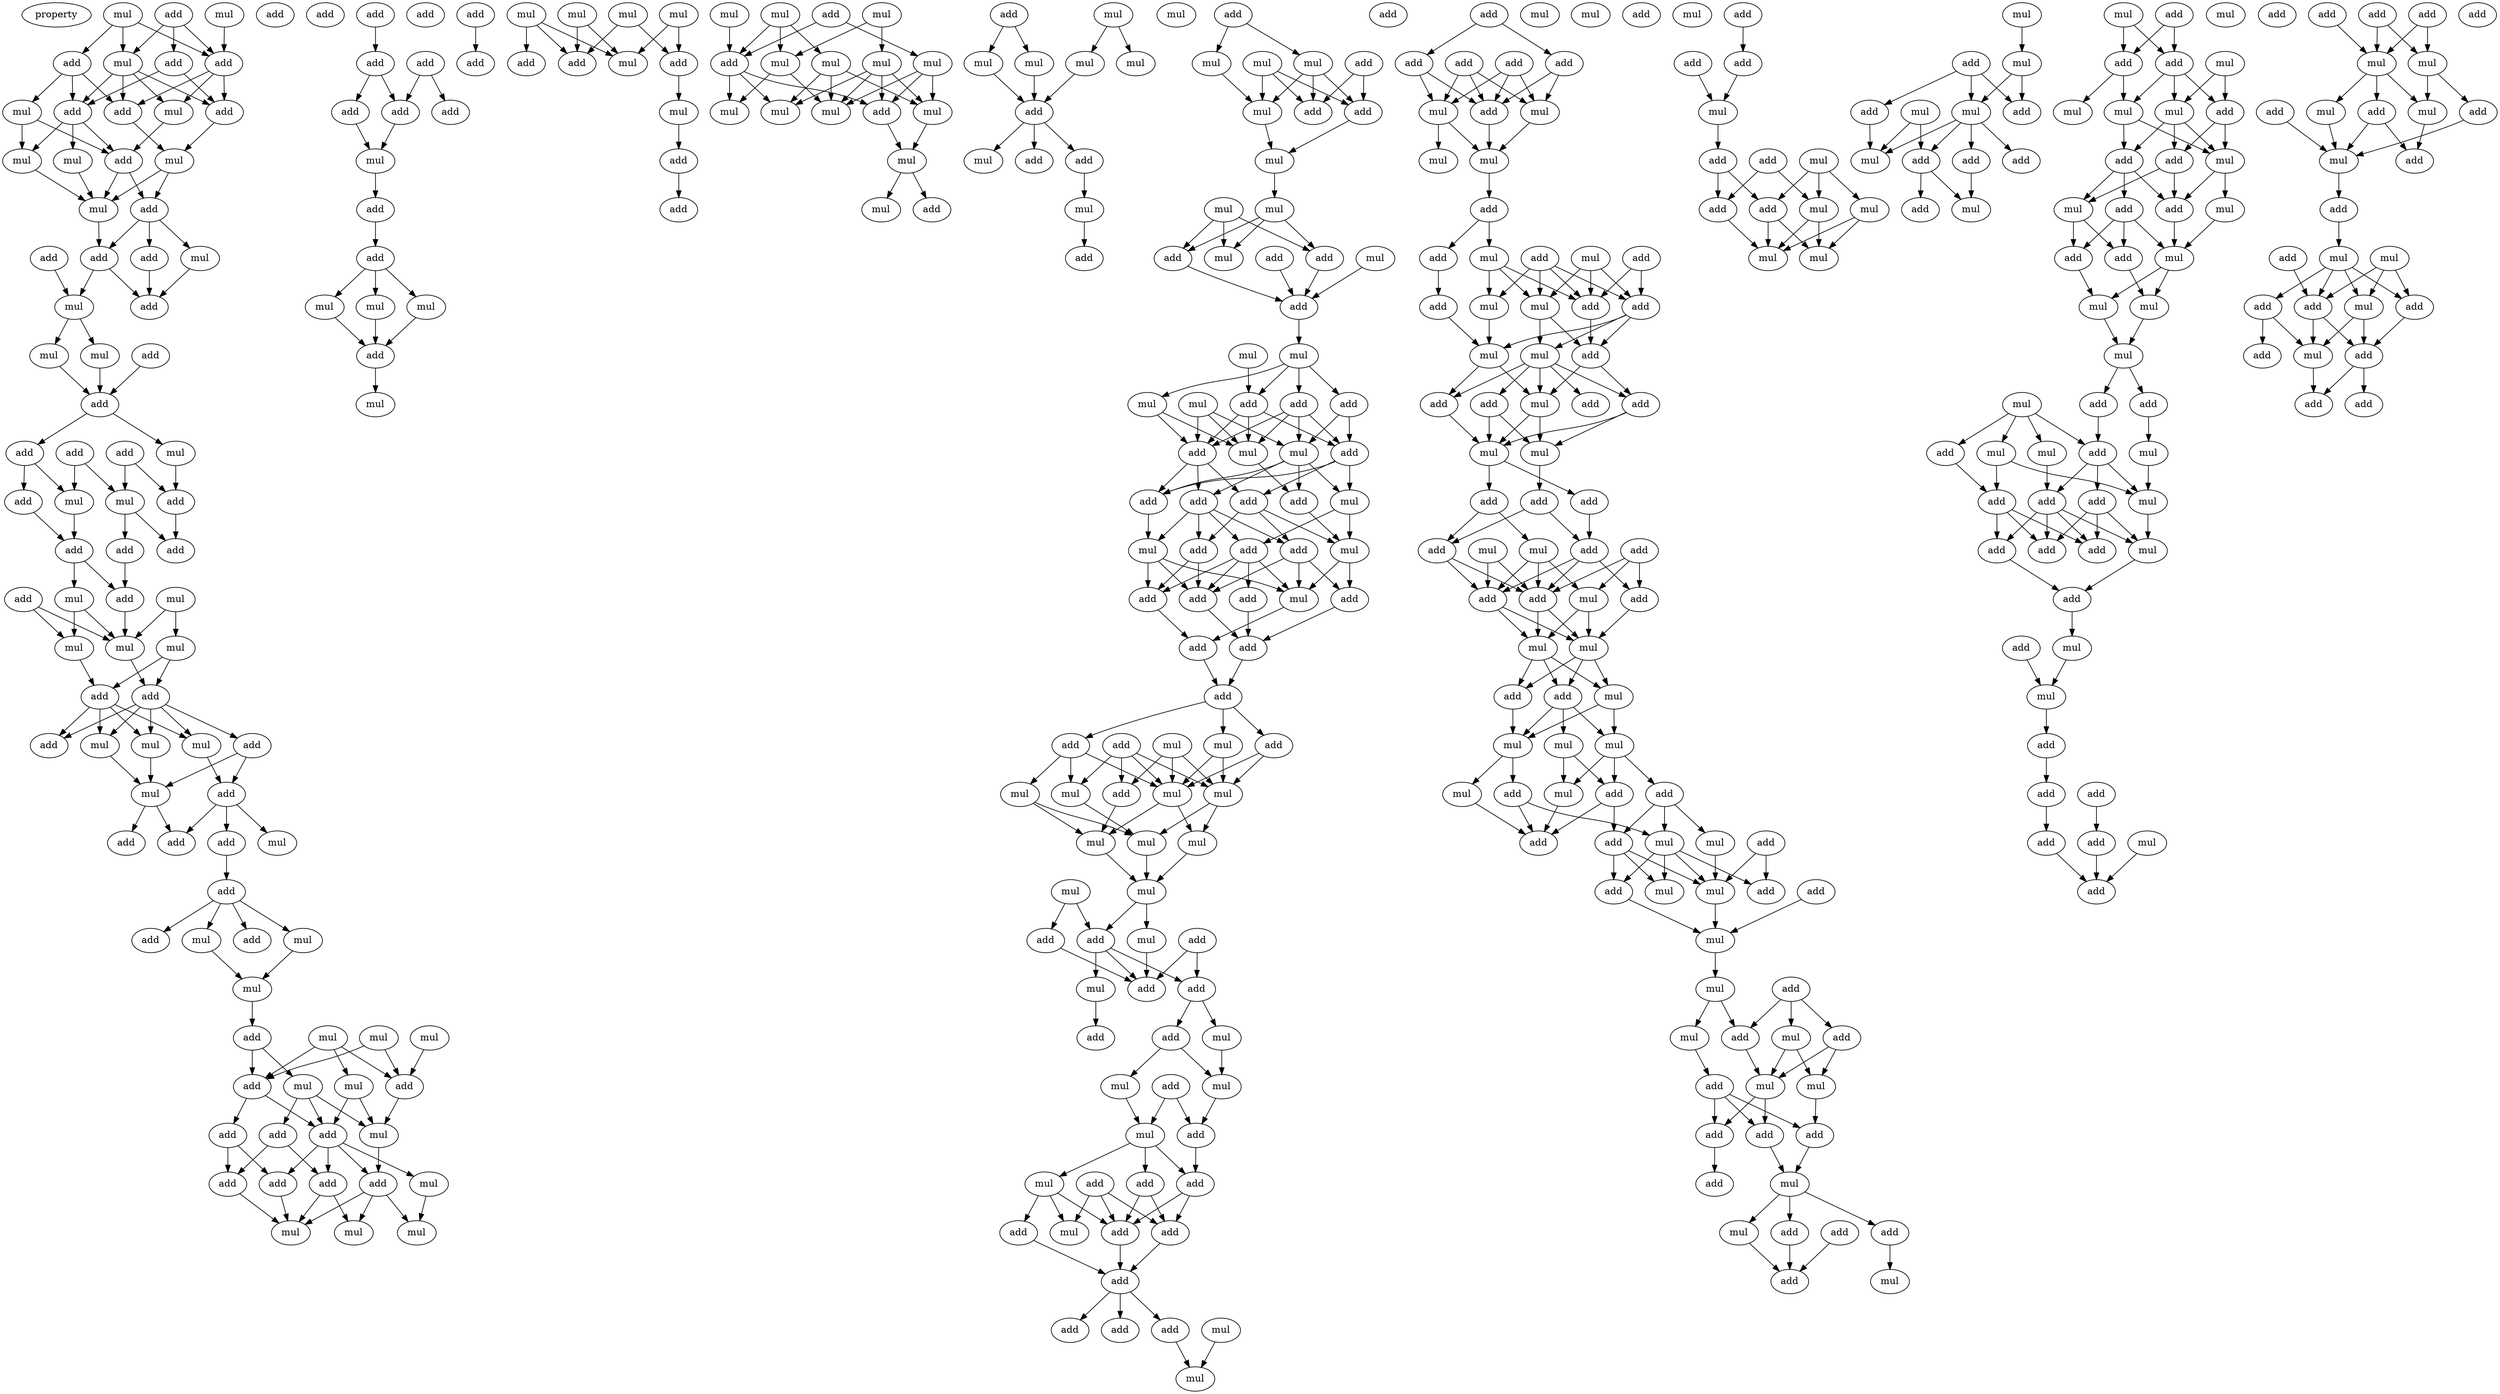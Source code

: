 digraph {
    node [fontcolor=black]
    property [mul=2,lf=1.8]
    0 [ label = add ];
    1 [ label = mul ];
    2 [ label = mul ];
    3 [ label = add ];
    4 [ label = add ];
    5 [ label = add ];
    6 [ label = mul ];
    7 [ label = mul ];
    8 [ label = add ];
    9 [ label = add ];
    10 [ label = add ];
    11 [ label = mul ];
    12 [ label = add ];
    13 [ label = mul ];
    14 [ label = mul ];
    15 [ label = mul ];
    16 [ label = mul ];
    17 [ label = add ];
    18 [ label = add ];
    19 [ label = mul ];
    20 [ label = add ];
    21 [ label = add ];
    22 [ label = mul ];
    23 [ label = add ];
    24 [ label = add ];
    25 [ label = mul ];
    26 [ label = mul ];
    27 [ label = add ];
    28 [ label = add ];
    29 [ label = mul ];
    30 [ label = add ];
    31 [ label = add ];
    32 [ label = mul ];
    33 [ label = add ];
    34 [ label = mul ];
    35 [ label = add ];
    36 [ label = add ];
    37 [ label = add ];
    38 [ label = add ];
    39 [ label = mul ];
    40 [ label = mul ];
    41 [ label = add ];
    42 [ label = add ];
    43 [ label = mul ];
    44 [ label = mul ];
    45 [ label = mul ];
    46 [ label = add ];
    47 [ label = add ];
    48 [ label = add ];
    49 [ label = mul ];
    50 [ label = mul ];
    51 [ label = add ];
    52 [ label = mul ];
    53 [ label = mul ];
    54 [ label = add ];
    55 [ label = add ];
    56 [ label = add ];
    57 [ label = mul ];
    58 [ label = add ];
    59 [ label = add ];
    60 [ label = add ];
    61 [ label = add ];
    62 [ label = mul ];
    63 [ label = add ];
    64 [ label = mul ];
    65 [ label = add ];
    66 [ label = mul ];
    67 [ label = mul ];
    68 [ label = mul ];
    69 [ label = add ];
    70 [ label = mul ];
    71 [ label = mul ];
    72 [ label = add ];
    73 [ label = add ];
    74 [ label = mul ];
    75 [ label = add ];
    76 [ label = mul ];
    77 [ label = add ];
    78 [ label = add ];
    79 [ label = add ];
    80 [ label = mul ];
    81 [ label = add ];
    82 [ label = add ];
    83 [ label = add ];
    84 [ label = mul ];
    85 [ label = mul ];
    86 [ label = mul ];
    87 [ label = add ];
    88 [ label = add ];
    89 [ label = add ];
    90 [ label = add ];
    91 [ label = add ];
    92 [ label = add ];
    93 [ label = add ];
    94 [ label = mul ];
    95 [ label = add ];
    96 [ label = add ];
    97 [ label = add ];
    98 [ label = add ];
    99 [ label = mul ];
    100 [ label = mul ];
    101 [ label = mul ];
    102 [ label = add ];
    103 [ label = mul ];
    104 [ label = mul ];
    105 [ label = mul ];
    106 [ label = mul ];
    107 [ label = mul ];
    108 [ label = add ];
    109 [ label = add ];
    110 [ label = add ];
    111 [ label = mul ];
    112 [ label = mul ];
    113 [ label = add ];
    114 [ label = add ];
    115 [ label = mul ];
    116 [ label = mul ];
    117 [ label = mul ];
    118 [ label = add ];
    119 [ label = mul ];
    120 [ label = add ];
    121 [ label = mul ];
    122 [ label = mul ];
    123 [ label = mul ];
    124 [ label = mul ];
    125 [ label = mul ];
    126 [ label = add ];
    127 [ label = mul ];
    128 [ label = mul ];
    129 [ label = mul ];
    130 [ label = mul ];
    131 [ label = add ];
    132 [ label = add ];
    133 [ label = mul ];
    134 [ label = mul ];
    135 [ label = mul ];
    136 [ label = mul ];
    137 [ label = mul ];
    138 [ label = mul ];
    139 [ label = add ];
    140 [ label = mul ];
    141 [ label = add ];
    142 [ label = add ];
    143 [ label = mul ];
    144 [ label = add ];
    145 [ label = add ];
    146 [ label = mul ];
    147 [ label = mul ];
    148 [ label = mul ];
    149 [ label = add ];
    150 [ label = mul ];
    151 [ label = add ];
    152 [ label = add ];
    153 [ label = add ];
    154 [ label = mul ];
    155 [ label = mul ];
    156 [ label = mul ];
    157 [ label = add ];
    158 [ label = add ];
    159 [ label = add ];
    160 [ label = mul ];
    161 [ label = mul ];
    162 [ label = add ];
    163 [ label = mul ];
    164 [ label = mul ];
    165 [ label = add ];
    166 [ label = add ];
    167 [ label = add ];
    168 [ label = mul ];
    169 [ label = mul ];
    170 [ label = add ];
    171 [ label = mul ];
    172 [ label = add ];
    173 [ label = mul ];
    174 [ label = add ];
    175 [ label = add ];
    176 [ label = add ];
    177 [ label = mul ];
    178 [ label = add ];
    179 [ label = mul ];
    180 [ label = add ];
    181 [ label = add ];
    182 [ label = add ];
    183 [ label = mul ];
    184 [ label = add ];
    185 [ label = add ];
    186 [ label = add ];
    187 [ label = add ];
    188 [ label = mul ];
    189 [ label = add ];
    190 [ label = add ];
    191 [ label = add ];
    192 [ label = mul ];
    193 [ label = add ];
    194 [ label = add ];
    195 [ label = mul ];
    196 [ label = add ];
    197 [ label = add ];
    198 [ label = mul ];
    199 [ label = mul ];
    200 [ label = mul ];
    201 [ label = mul ];
    202 [ label = mul ];
    203 [ label = mul ];
    204 [ label = mul ];
    205 [ label = mul ];
    206 [ label = mul ];
    207 [ label = add ];
    208 [ label = mul ];
    209 [ label = add ];
    210 [ label = add ];
    211 [ label = add ];
    212 [ label = mul ];
    213 [ label = add ];
    214 [ label = mul ];
    215 [ label = add ];
    216 [ label = add ];
    217 [ label = mul ];
    218 [ label = add ];
    219 [ label = mul ];
    220 [ label = add ];
    221 [ label = mul ];
    222 [ label = add ];
    223 [ label = add ];
    224 [ label = mul ];
    225 [ label = add ];
    226 [ label = add ];
    227 [ label = mul ];
    228 [ label = add ];
    229 [ label = add ];
    230 [ label = add ];
    231 [ label = add ];
    232 [ label = mul ];
    233 [ label = add ];
    234 [ label = add ];
    235 [ label = mul ];
    236 [ label = add ];
    237 [ label = add ];
    238 [ label = add ];
    239 [ label = add ];
    240 [ label = mul ];
    241 [ label = add ];
    242 [ label = mul ];
    243 [ label = add ];
    244 [ label = mul ];
    245 [ label = mul ];
    246 [ label = mul ];
    247 [ label = mul ];
    248 [ label = add ];
    249 [ label = mul ];
    250 [ label = add ];
    251 [ label = add ];
    252 [ label = mul ];
    253 [ label = add ];
    254 [ label = add ];
    255 [ label = add ];
    256 [ label = add ];
    257 [ label = mul ];
    258 [ label = mul ];
    259 [ label = mul ];
    260 [ label = add ];
    261 [ label = mul ];
    262 [ label = add ];
    263 [ label = mul ];
    264 [ label = add ];
    265 [ label = add ];
    266 [ label = add ];
    267 [ label = mul ];
    268 [ label = mul ];
    269 [ label = add ];
    270 [ label = add ];
    271 [ label = add ];
    272 [ label = add ];
    273 [ label = add ];
    274 [ label = mul ];
    275 [ label = add ];
    276 [ label = mul ];
    277 [ label = add ];
    278 [ label = mul ];
    279 [ label = add ];
    280 [ label = add ];
    281 [ label = mul ];
    282 [ label = mul ];
    283 [ label = add ];
    284 [ label = add ];
    285 [ label = add ];
    286 [ label = mul ];
    287 [ label = mul ];
    288 [ label = mul ];
    289 [ label = mul ];
    290 [ label = mul ];
    291 [ label = add ];
    292 [ label = add ];
    293 [ label = add ];
    294 [ label = mul ];
    295 [ label = mul ];
    296 [ label = mul ];
    297 [ label = add ];
    298 [ label = add ];
    299 [ label = add ];
    300 [ label = add ];
    301 [ label = mul ];
    302 [ label = mul ];
    303 [ label = add ];
    304 [ label = add ];
    305 [ label = mul ];
    306 [ label = mul ];
    307 [ label = add ];
    308 [ label = add ];
    309 [ label = add ];
    310 [ label = mul ];
    311 [ label = mul ];
    312 [ label = mul ];
    313 [ label = add ];
    314 [ label = mul ];
    315 [ label = add ];
    316 [ label = add ];
    317 [ label = add ];
    318 [ label = add ];
    319 [ label = mul ];
    320 [ label = add ];
    321 [ label = mul ];
    322 [ label = add ];
    323 [ label = add ];
    324 [ label = add ];
    325 [ label = mul ];
    326 [ label = mul ];
    327 [ label = add ];
    328 [ label = add ];
    329 [ label = add ];
    330 [ label = mul ];
    331 [ label = add ];
    332 [ label = add ];
    333 [ label = mul ];
    334 [ label = add ];
    335 [ label = mul ];
    336 [ label = mul ];
    337 [ label = add ];
    338 [ label = mul ];
    339 [ label = mul ];
    340 [ label = mul ];
    341 [ label = add ];
    342 [ label = mul ];
    343 [ label = add ];
    344 [ label = mul ];
    345 [ label = mul ];
    346 [ label = add ];
    347 [ label = add ];
    348 [ label = mul ];
    349 [ label = add ];
    350 [ label = add ];
    351 [ label = add ];
    352 [ label = mul ];
    353 [ label = add ];
    354 [ label = mul ];
    355 [ label = mul ];
    356 [ label = add ];
    357 [ label = add ];
    358 [ label = add ];
    359 [ label = mul ];
    360 [ label = mul ];
    361 [ label = mul ];
    362 [ label = add ];
    363 [ label = add ];
    364 [ label = mul ];
    365 [ label = add ];
    366 [ label = mul ];
    367 [ label = add ];
    368 [ label = mul ];
    369 [ label = add ];
    370 [ label = mul ];
    371 [ label = add ];
    372 [ label = mul ];
    373 [ label = mul ];
    374 [ label = mul ];
    375 [ label = mul ];
    376 [ label = add ];
    377 [ label = mul ];
    378 [ label = add ];
    379 [ label = add ];
    380 [ label = add ];
    381 [ label = mul ];
    382 [ label = mul ];
    383 [ label = mul ];
    384 [ label = add ];
    385 [ label = add ];
    386 [ label = add ];
    387 [ label = mul ];
    388 [ label = add ];
    389 [ label = mul ];
    390 [ label = add ];
    391 [ label = add ];
    392 [ label = add ];
    393 [ label = add ];
    394 [ label = mul ];
    395 [ label = mul ];
    396 [ label = add ];
    397 [ label = add ];
    398 [ label = add ];
    399 [ label = add ];
    400 [ label = add ];
    401 [ label = add ];
    402 [ label = mul ];
    403 [ label = add ];
    404 [ label = add ];
    405 [ label = add ];
    406 [ label = add ];
    407 [ label = mul ];
    408 [ label = mul ];
    409 [ label = add ];
    410 [ label = add ];
    411 [ label = mul ];
    412 [ label = mul ];
    413 [ label = add ];
    414 [ label = mul ];
    415 [ label = add ];
    416 [ label = add ];
    417 [ label = mul ];
    418 [ label = add ];
    419 [ label = mul ];
    420 [ label = add ];
    421 [ label = add ];
    422 [ label = add ];
    423 [ label = add ];
    424 [ label = mul ];
    425 [ label = add ];
    426 [ label = add ];
    427 [ label = mul ];
    428 [ label = add ];
    429 [ label = add ];
    0 -> 3 [ name = 0 ];
    0 -> 4 [ name = 1 ];
    0 -> 6 [ name = 2 ];
    1 -> 4 [ name = 3 ];
    2 -> 4 [ name = 4 ];
    2 -> 5 [ name = 5 ];
    2 -> 6 [ name = 6 ];
    3 -> 9 [ name = 7 ];
    3 -> 10 [ name = 8 ];
    4 -> 8 [ name = 9 ];
    4 -> 9 [ name = 10 ];
    4 -> 11 [ name = 11 ];
    5 -> 7 [ name = 12 ];
    5 -> 8 [ name = 13 ];
    5 -> 10 [ name = 14 ];
    6 -> 8 [ name = 15 ];
    6 -> 9 [ name = 16 ];
    6 -> 10 [ name = 17 ];
    6 -> 11 [ name = 18 ];
    7 -> 12 [ name = 19 ];
    7 -> 13 [ name = 20 ];
    8 -> 15 [ name = 21 ];
    9 -> 15 [ name = 22 ];
    10 -> 12 [ name = 23 ];
    10 -> 13 [ name = 24 ];
    10 -> 14 [ name = 25 ];
    11 -> 12 [ name = 26 ];
    12 -> 16 [ name = 27 ];
    12 -> 17 [ name = 28 ];
    13 -> 16 [ name = 29 ];
    14 -> 16 [ name = 30 ];
    15 -> 16 [ name = 31 ];
    15 -> 17 [ name = 32 ];
    16 -> 20 [ name = 33 ];
    17 -> 18 [ name = 34 ];
    17 -> 19 [ name = 35 ];
    17 -> 20 [ name = 36 ];
    18 -> 23 [ name = 37 ];
    19 -> 23 [ name = 38 ];
    20 -> 22 [ name = 39 ];
    20 -> 23 [ name = 40 ];
    21 -> 22 [ name = 41 ];
    22 -> 25 [ name = 42 ];
    22 -> 26 [ name = 43 ];
    24 -> 27 [ name = 44 ];
    25 -> 27 [ name = 45 ];
    26 -> 27 [ name = 46 ];
    27 -> 29 [ name = 47 ];
    27 -> 30 [ name = 48 ];
    28 -> 32 [ name = 49 ];
    28 -> 34 [ name = 50 ];
    29 -> 33 [ name = 51 ];
    30 -> 32 [ name = 52 ];
    30 -> 35 [ name = 53 ];
    31 -> 33 [ name = 54 ];
    31 -> 34 [ name = 55 ];
    32 -> 36 [ name = 56 ];
    33 -> 37 [ name = 57 ];
    34 -> 37 [ name = 58 ];
    34 -> 38 [ name = 59 ];
    35 -> 36 [ name = 60 ];
    36 -> 39 [ name = 61 ];
    36 -> 41 [ name = 62 ];
    38 -> 41 [ name = 63 ];
    39 -> 44 [ name = 64 ];
    39 -> 45 [ name = 65 ];
    40 -> 43 [ name = 66 ];
    40 -> 44 [ name = 67 ];
    41 -> 44 [ name = 68 ];
    42 -> 44 [ name = 69 ];
    42 -> 45 [ name = 70 ];
    43 -> 46 [ name = 71 ];
    43 -> 47 [ name = 72 ];
    44 -> 47 [ name = 73 ];
    45 -> 46 [ name = 74 ];
    46 -> 48 [ name = 75 ];
    46 -> 49 [ name = 76 ];
    46 -> 50 [ name = 77 ];
    46 -> 52 [ name = 78 ];
    47 -> 48 [ name = 79 ];
    47 -> 49 [ name = 80 ];
    47 -> 50 [ name = 81 ];
    47 -> 51 [ name = 82 ];
    47 -> 52 [ name = 83 ];
    49 -> 53 [ name = 84 ];
    50 -> 53 [ name = 85 ];
    51 -> 53 [ name = 86 ];
    51 -> 54 [ name = 87 ];
    52 -> 54 [ name = 88 ];
    53 -> 58 [ name = 89 ];
    53 -> 59 [ name = 90 ];
    54 -> 55 [ name = 91 ];
    54 -> 57 [ name = 92 ];
    54 -> 58 [ name = 93 ];
    55 -> 60 [ name = 94 ];
    60 -> 61 [ name = 95 ];
    60 -> 62 [ name = 96 ];
    60 -> 63 [ name = 97 ];
    60 -> 64 [ name = 98 ];
    62 -> 66 [ name = 99 ];
    64 -> 66 [ name = 100 ];
    66 -> 69 [ name = 101 ];
    67 -> 72 [ name = 102 ];
    67 -> 73 [ name = 103 ];
    68 -> 72 [ name = 104 ];
    69 -> 71 [ name = 105 ];
    69 -> 73 [ name = 106 ];
    70 -> 72 [ name = 107 ];
    70 -> 73 [ name = 108 ];
    70 -> 74 [ name = 109 ];
    71 -> 76 [ name = 110 ];
    71 -> 77 [ name = 111 ];
    71 -> 78 [ name = 112 ];
    72 -> 76 [ name = 113 ];
    73 -> 75 [ name = 114 ];
    73 -> 77 [ name = 115 ];
    74 -> 76 [ name = 116 ];
    74 -> 77 [ name = 117 ];
    75 -> 79 [ name = 118 ];
    75 -> 82 [ name = 119 ];
    76 -> 81 [ name = 120 ];
    77 -> 79 [ name = 121 ];
    77 -> 80 [ name = 122 ];
    77 -> 81 [ name = 123 ];
    77 -> 83 [ name = 124 ];
    78 -> 82 [ name = 125 ];
    78 -> 83 [ name = 126 ];
    79 -> 86 [ name = 127 ];
    80 -> 84 [ name = 128 ];
    81 -> 84 [ name = 129 ];
    81 -> 85 [ name = 130 ];
    81 -> 86 [ name = 131 ];
    82 -> 86 [ name = 132 ];
    83 -> 85 [ name = 133 ];
    83 -> 86 [ name = 134 ];
    87 -> 89 [ name = 135 ];
    88 -> 92 [ name = 136 ];
    88 -> 93 [ name = 137 ];
    89 -> 90 [ name = 138 ];
    89 -> 93 [ name = 139 ];
    90 -> 94 [ name = 140 ];
    93 -> 94 [ name = 141 ];
    94 -> 95 [ name = 142 ];
    95 -> 96 [ name = 143 ];
    96 -> 99 [ name = 144 ];
    96 -> 100 [ name = 145 ];
    96 -> 101 [ name = 146 ];
    97 -> 98 [ name = 147 ];
    99 -> 102 [ name = 148 ];
    100 -> 102 [ name = 149 ];
    101 -> 102 [ name = 150 ];
    102 -> 103 [ name = 151 ];
    104 -> 108 [ name = 152 ];
    104 -> 110 [ name = 153 ];
    104 -> 111 [ name = 154 ];
    105 -> 108 [ name = 155 ];
    105 -> 111 [ name = 156 ];
    106 -> 108 [ name = 157 ];
    106 -> 109 [ name = 158 ];
    107 -> 109 [ name = 159 ];
    107 -> 111 [ name = 160 ];
    109 -> 112 [ name = 161 ];
    112 -> 113 [ name = 162 ];
    113 -> 114 [ name = 163 ];
    115 -> 121 [ name = 164 ];
    115 -> 123 [ name = 165 ];
    116 -> 119 [ name = 166 ];
    116 -> 120 [ name = 167 ];
    116 -> 121 [ name = 168 ];
    117 -> 120 [ name = 169 ];
    118 -> 120 [ name = 170 ];
    118 -> 122 [ name = 171 ];
    119 -> 125 [ name = 172 ];
    119 -> 127 [ name = 173 ];
    119 -> 128 [ name = 174 ];
    120 -> 124 [ name = 175 ];
    120 -> 126 [ name = 176 ];
    120 -> 128 [ name = 177 ];
    121 -> 124 [ name = 178 ];
    121 -> 125 [ name = 179 ];
    122 -> 125 [ name = 180 ];
    122 -> 126 [ name = 181 ];
    122 -> 127 [ name = 182 ];
    123 -> 125 [ name = 183 ];
    123 -> 126 [ name = 184 ];
    123 -> 127 [ name = 185 ];
    123 -> 128 [ name = 186 ];
    126 -> 129 [ name = 187 ];
    127 -> 129 [ name = 188 ];
    129 -> 130 [ name = 189 ];
    129 -> 131 [ name = 190 ];
    132 -> 134 [ name = 191 ];
    132 -> 136 [ name = 192 ];
    133 -> 135 [ name = 193 ];
    133 -> 137 [ name = 194 ];
    134 -> 139 [ name = 195 ];
    135 -> 139 [ name = 196 ];
    136 -> 139 [ name = 197 ];
    139 -> 140 [ name = 198 ];
    139 -> 141 [ name = 199 ];
    139 -> 142 [ name = 200 ];
    142 -> 143 [ name = 201 ];
    143 -> 144 [ name = 202 ];
    145 -> 147 [ name = 203 ];
    145 -> 148 [ name = 204 ];
    146 -> 150 [ name = 205 ];
    146 -> 152 [ name = 206 ];
    146 -> 153 [ name = 207 ];
    147 -> 150 [ name = 208 ];
    147 -> 152 [ name = 209 ];
    147 -> 153 [ name = 210 ];
    148 -> 150 [ name = 211 ];
    149 -> 152 [ name = 212 ];
    149 -> 153 [ name = 213 ];
    150 -> 154 [ name = 214 ];
    153 -> 154 [ name = 215 ];
    154 -> 156 [ name = 216 ];
    155 -> 157 [ name = 217 ];
    155 -> 158 [ name = 218 ];
    155 -> 160 [ name = 219 ];
    156 -> 157 [ name = 220 ];
    156 -> 158 [ name = 221 ];
    156 -> 160 [ name = 222 ];
    157 -> 162 [ name = 223 ];
    158 -> 162 [ name = 224 ];
    159 -> 162 [ name = 225 ];
    161 -> 162 [ name = 226 ];
    162 -> 163 [ name = 227 ];
    163 -> 165 [ name = 228 ];
    163 -> 166 [ name = 229 ];
    163 -> 167 [ name = 230 ];
    163 -> 168 [ name = 231 ];
    164 -> 165 [ name = 232 ];
    165 -> 170 [ name = 233 ];
    165 -> 171 [ name = 234 ];
    165 -> 172 [ name = 235 ];
    166 -> 170 [ name = 236 ];
    166 -> 171 [ name = 237 ];
    166 -> 172 [ name = 238 ];
    166 -> 173 [ name = 239 ];
    167 -> 170 [ name = 240 ];
    167 -> 173 [ name = 241 ];
    168 -> 171 [ name = 242 ];
    168 -> 172 [ name = 243 ];
    169 -> 171 [ name = 244 ];
    169 -> 172 [ name = 245 ];
    169 -> 173 [ name = 246 ];
    170 -> 174 [ name = 247 ];
    170 -> 175 [ name = 248 ];
    170 -> 177 [ name = 249 ];
    171 -> 176 [ name = 250 ];
    172 -> 174 [ name = 251 ];
    172 -> 175 [ name = 252 ];
    172 -> 178 [ name = 253 ];
    173 -> 175 [ name = 254 ];
    173 -> 176 [ name = 255 ];
    173 -> 177 [ name = 256 ];
    173 -> 178 [ name = 257 ];
    174 -> 181 [ name = 258 ];
    174 -> 182 [ name = 259 ];
    174 -> 183 [ name = 260 ];
    175 -> 179 [ name = 261 ];
    176 -> 183 [ name = 262 ];
    177 -> 180 [ name = 263 ];
    177 -> 183 [ name = 264 ];
    178 -> 179 [ name = 265 ];
    178 -> 180 [ name = 266 ];
    178 -> 181 [ name = 267 ];
    178 -> 182 [ name = 268 ];
    179 -> 185 [ name = 269 ];
    179 -> 186 [ name = 270 ];
    179 -> 188 [ name = 271 ];
    180 -> 185 [ name = 272 ];
    180 -> 186 [ name = 273 ];
    180 -> 187 [ name = 274 ];
    180 -> 188 [ name = 275 ];
    181 -> 185 [ name = 276 ];
    181 -> 186 [ name = 277 ];
    182 -> 184 [ name = 278 ];
    182 -> 186 [ name = 279 ];
    182 -> 188 [ name = 280 ];
    183 -> 184 [ name = 281 ];
    183 -> 188 [ name = 282 ];
    184 -> 190 [ name = 283 ];
    185 -> 189 [ name = 284 ];
    186 -> 190 [ name = 285 ];
    187 -> 190 [ name = 286 ];
    188 -> 189 [ name = 287 ];
    189 -> 191 [ name = 288 ];
    190 -> 191 [ name = 289 ];
    191 -> 192 [ name = 290 ];
    191 -> 194 [ name = 291 ];
    191 -> 196 [ name = 292 ];
    192 -> 198 [ name = 293 ];
    192 -> 199 [ name = 294 ];
    193 -> 197 [ name = 295 ];
    193 -> 198 [ name = 296 ];
    193 -> 199 [ name = 297 ];
    193 -> 200 [ name = 298 ];
    194 -> 199 [ name = 299 ];
    194 -> 200 [ name = 300 ];
    194 -> 201 [ name = 301 ];
    195 -> 197 [ name = 302 ];
    195 -> 198 [ name = 303 ];
    195 -> 199 [ name = 304 ];
    196 -> 198 [ name = 305 ];
    196 -> 199 [ name = 306 ];
    197 -> 202 [ name = 307 ];
    198 -> 203 [ name = 308 ];
    198 -> 204 [ name = 309 ];
    199 -> 202 [ name = 310 ];
    199 -> 203 [ name = 311 ];
    200 -> 204 [ name = 312 ];
    201 -> 202 [ name = 313 ];
    201 -> 204 [ name = 314 ];
    202 -> 205 [ name = 315 ];
    203 -> 205 [ name = 316 ];
    204 -> 205 [ name = 317 ];
    205 -> 208 [ name = 318 ];
    205 -> 209 [ name = 319 ];
    206 -> 207 [ name = 320 ];
    206 -> 209 [ name = 321 ];
    207 -> 211 [ name = 322 ];
    208 -> 211 [ name = 323 ];
    209 -> 211 [ name = 324 ];
    209 -> 212 [ name = 325 ];
    209 -> 213 [ name = 326 ];
    210 -> 211 [ name = 327 ];
    210 -> 213 [ name = 328 ];
    212 -> 216 [ name = 329 ];
    213 -> 214 [ name = 330 ];
    213 -> 215 [ name = 331 ];
    214 -> 219 [ name = 332 ];
    215 -> 217 [ name = 333 ];
    215 -> 219 [ name = 334 ];
    217 -> 221 [ name = 335 ];
    218 -> 220 [ name = 336 ];
    218 -> 221 [ name = 337 ];
    219 -> 220 [ name = 338 ];
    220 -> 222 [ name = 339 ];
    221 -> 222 [ name = 340 ];
    221 -> 223 [ name = 341 ];
    221 -> 224 [ name = 342 ];
    222 -> 226 [ name = 343 ];
    222 -> 228 [ name = 344 ];
    223 -> 226 [ name = 345 ];
    223 -> 228 [ name = 346 ];
    224 -> 227 [ name = 347 ];
    224 -> 228 [ name = 348 ];
    224 -> 229 [ name = 349 ];
    225 -> 226 [ name = 350 ];
    225 -> 227 [ name = 351 ];
    225 -> 228 [ name = 352 ];
    226 -> 230 [ name = 353 ];
    228 -> 230 [ name = 354 ];
    229 -> 230 [ name = 355 ];
    230 -> 231 [ name = 356 ];
    230 -> 233 [ name = 357 ];
    230 -> 234 [ name = 358 ];
    232 -> 235 [ name = 359 ];
    233 -> 235 [ name = 360 ];
    236 -> 238 [ name = 361 ];
    236 -> 239 [ name = 362 ];
    237 -> 242 [ name = 363 ];
    237 -> 243 [ name = 364 ];
    237 -> 244 [ name = 365 ];
    238 -> 242 [ name = 366 ];
    238 -> 243 [ name = 367 ];
    239 -> 243 [ name = 368 ];
    239 -> 244 [ name = 369 ];
    241 -> 242 [ name = 370 ];
    241 -> 243 [ name = 371 ];
    241 -> 244 [ name = 372 ];
    242 -> 245 [ name = 373 ];
    242 -> 247 [ name = 374 ];
    243 -> 245 [ name = 375 ];
    244 -> 245 [ name = 376 ];
    245 -> 248 [ name = 377 ];
    248 -> 250 [ name = 378 ];
    248 -> 252 [ name = 379 ];
    249 -> 254 [ name = 380 ];
    249 -> 255 [ name = 381 ];
    249 -> 258 [ name = 382 ];
    250 -> 256 [ name = 383 ];
    251 -> 254 [ name = 384 ];
    251 -> 255 [ name = 385 ];
    252 -> 254 [ name = 386 ];
    252 -> 257 [ name = 387 ];
    252 -> 258 [ name = 388 ];
    253 -> 254 [ name = 389 ];
    253 -> 255 [ name = 390 ];
    253 -> 257 [ name = 391 ];
    253 -> 258 [ name = 392 ];
    254 -> 260 [ name = 393 ];
    255 -> 259 [ name = 394 ];
    255 -> 260 [ name = 395 ];
    255 -> 261 [ name = 396 ];
    256 -> 261 [ name = 397 ];
    257 -> 261 [ name = 398 ];
    258 -> 259 [ name = 399 ];
    258 -> 260 [ name = 400 ];
    259 -> 262 [ name = 401 ];
    259 -> 263 [ name = 402 ];
    259 -> 264 [ name = 403 ];
    259 -> 265 [ name = 404 ];
    259 -> 266 [ name = 405 ];
    260 -> 262 [ name = 406 ];
    260 -> 263 [ name = 407 ];
    261 -> 263 [ name = 408 ];
    261 -> 265 [ name = 409 ];
    262 -> 267 [ name = 410 ];
    262 -> 268 [ name = 411 ];
    263 -> 267 [ name = 412 ];
    263 -> 268 [ name = 413 ];
    265 -> 267 [ name = 414 ];
    266 -> 267 [ name = 415 ];
    266 -> 268 [ name = 416 ];
    267 -> 269 [ name = 417 ];
    267 -> 271 [ name = 418 ];
    268 -> 270 [ name = 419 ];
    269 -> 273 [ name = 420 ];
    269 -> 276 [ name = 421 ];
    270 -> 273 [ name = 422 ];
    270 -> 275 [ name = 423 ];
    271 -> 275 [ name = 424 ];
    272 -> 277 [ name = 425 ];
    272 -> 278 [ name = 426 ];
    272 -> 280 [ name = 427 ];
    273 -> 279 [ name = 428 ];
    273 -> 280 [ name = 429 ];
    274 -> 279 [ name = 430 ];
    274 -> 280 [ name = 431 ];
    275 -> 277 [ name = 432 ];
    275 -> 279 [ name = 433 ];
    275 -> 280 [ name = 434 ];
    276 -> 278 [ name = 435 ];
    276 -> 279 [ name = 436 ];
    276 -> 280 [ name = 437 ];
    277 -> 281 [ name = 438 ];
    278 -> 281 [ name = 439 ];
    278 -> 282 [ name = 440 ];
    279 -> 281 [ name = 441 ];
    279 -> 282 [ name = 442 ];
    280 -> 281 [ name = 443 ];
    280 -> 282 [ name = 444 ];
    281 -> 284 [ name = 445 ];
    281 -> 285 [ name = 446 ];
    281 -> 286 [ name = 447 ];
    282 -> 284 [ name = 448 ];
    282 -> 285 [ name = 449 ];
    282 -> 286 [ name = 450 ];
    284 -> 288 [ name = 451 ];
    285 -> 287 [ name = 452 ];
    285 -> 288 [ name = 453 ];
    285 -> 289 [ name = 454 ];
    286 -> 287 [ name = 455 ];
    286 -> 288 [ name = 456 ];
    287 -> 292 [ name = 457 ];
    287 -> 293 [ name = 458 ];
    287 -> 294 [ name = 459 ];
    288 -> 290 [ name = 460 ];
    288 -> 291 [ name = 461 ];
    289 -> 292 [ name = 462 ];
    289 -> 294 [ name = 463 ];
    290 -> 297 [ name = 464 ];
    291 -> 296 [ name = 465 ];
    291 -> 297 [ name = 466 ];
    292 -> 297 [ name = 467 ];
    292 -> 299 [ name = 468 ];
    293 -> 295 [ name = 469 ];
    293 -> 296 [ name = 470 ];
    293 -> 299 [ name = 471 ];
    294 -> 297 [ name = 472 ];
    295 -> 302 [ name = 473 ];
    296 -> 301 [ name = 474 ];
    296 -> 302 [ name = 475 ];
    296 -> 303 [ name = 476 ];
    296 -> 304 [ name = 477 ];
    298 -> 302 [ name = 478 ];
    298 -> 303 [ name = 479 ];
    299 -> 301 [ name = 480 ];
    299 -> 302 [ name = 481 ];
    299 -> 304 [ name = 482 ];
    300 -> 305 [ name = 483 ];
    302 -> 305 [ name = 484 ];
    304 -> 305 [ name = 485 ];
    305 -> 306 [ name = 486 ];
    306 -> 309 [ name = 487 ];
    306 -> 310 [ name = 488 ];
    307 -> 308 [ name = 489 ];
    307 -> 309 [ name = 490 ];
    307 -> 311 [ name = 491 ];
    308 -> 312 [ name = 492 ];
    308 -> 314 [ name = 493 ];
    309 -> 314 [ name = 494 ];
    310 -> 313 [ name = 495 ];
    311 -> 312 [ name = 496 ];
    311 -> 314 [ name = 497 ];
    312 -> 316 [ name = 498 ];
    313 -> 315 [ name = 499 ];
    313 -> 316 [ name = 500 ];
    313 -> 317 [ name = 501 ];
    314 -> 315 [ name = 502 ];
    314 -> 317 [ name = 503 ];
    315 -> 319 [ name = 504 ];
    316 -> 319 [ name = 505 ];
    317 -> 318 [ name = 506 ];
    319 -> 320 [ name = 507 ];
    319 -> 321 [ name = 508 ];
    319 -> 323 [ name = 509 ];
    320 -> 325 [ name = 510 ];
    321 -> 324 [ name = 511 ];
    322 -> 324 [ name = 512 ];
    323 -> 324 [ name = 513 ];
    327 -> 329 [ name = 514 ];
    328 -> 330 [ name = 515 ];
    329 -> 330 [ name = 516 ];
    330 -> 331 [ name = 517 ];
    331 -> 334 [ name = 518 ];
    331 -> 337 [ name = 519 ];
    332 -> 334 [ name = 520 ];
    332 -> 335 [ name = 521 ];
    333 -> 335 [ name = 522 ];
    333 -> 336 [ name = 523 ];
    333 -> 337 [ name = 524 ];
    334 -> 339 [ name = 525 ];
    335 -> 338 [ name = 526 ];
    335 -> 339 [ name = 527 ];
    336 -> 338 [ name = 528 ];
    336 -> 339 [ name = 529 ];
    337 -> 338 [ name = 530 ];
    337 -> 339 [ name = 531 ];
    340 -> 342 [ name = 532 ];
    341 -> 343 [ name = 533 ];
    341 -> 344 [ name = 534 ];
    341 -> 346 [ name = 535 ];
    342 -> 344 [ name = 536 ];
    342 -> 346 [ name = 537 ];
    343 -> 348 [ name = 538 ];
    344 -> 347 [ name = 539 ];
    344 -> 348 [ name = 540 ];
    344 -> 349 [ name = 541 ];
    344 -> 350 [ name = 542 ];
    345 -> 347 [ name = 543 ];
    345 -> 348 [ name = 544 ];
    347 -> 351 [ name = 545 ];
    347 -> 352 [ name = 546 ];
    349 -> 352 [ name = 547 ];
    353 -> 356 [ name = 548 ];
    353 -> 357 [ name = 549 ];
    354 -> 356 [ name = 550 ];
    354 -> 357 [ name = 551 ];
    355 -> 358 [ name = 552 ];
    355 -> 359 [ name = 553 ];
    356 -> 360 [ name = 554 ];
    356 -> 361 [ name = 555 ];
    357 -> 358 [ name = 556 ];
    357 -> 359 [ name = 557 ];
    357 -> 360 [ name = 558 ];
    358 -> 363 [ name = 559 ];
    358 -> 364 [ name = 560 ];
    359 -> 362 [ name = 561 ];
    359 -> 363 [ name = 562 ];
    359 -> 364 [ name = 563 ];
    360 -> 362 [ name = 564 ];
    360 -> 364 [ name = 565 ];
    362 -> 365 [ name = 566 ];
    362 -> 366 [ name = 567 ];
    362 -> 367 [ name = 568 ];
    363 -> 365 [ name = 569 ];
    363 -> 366 [ name = 570 ];
    364 -> 365 [ name = 571 ];
    364 -> 368 [ name = 572 ];
    365 -> 370 [ name = 573 ];
    366 -> 369 [ name = 574 ];
    366 -> 371 [ name = 575 ];
    367 -> 369 [ name = 576 ];
    367 -> 370 [ name = 577 ];
    367 -> 371 [ name = 578 ];
    368 -> 370 [ name = 579 ];
    369 -> 373 [ name = 580 ];
    370 -> 373 [ name = 581 ];
    370 -> 374 [ name = 582 ];
    371 -> 374 [ name = 583 ];
    373 -> 375 [ name = 584 ];
    374 -> 375 [ name = 585 ];
    375 -> 376 [ name = 586 ];
    375 -> 378 [ name = 587 ];
    376 -> 383 [ name = 588 ];
    377 -> 379 [ name = 589 ];
    377 -> 380 [ name = 590 ];
    377 -> 381 [ name = 591 ];
    377 -> 382 [ name = 592 ];
    378 -> 379 [ name = 593 ];
    379 -> 384 [ name = 594 ];
    379 -> 386 [ name = 595 ];
    379 -> 387 [ name = 596 ];
    380 -> 385 [ name = 597 ];
    381 -> 384 [ name = 598 ];
    382 -> 385 [ name = 599 ];
    382 -> 387 [ name = 600 ];
    383 -> 387 [ name = 601 ];
    384 -> 388 [ name = 602 ];
    384 -> 389 [ name = 603 ];
    384 -> 390 [ name = 604 ];
    384 -> 391 [ name = 605 ];
    385 -> 388 [ name = 606 ];
    385 -> 390 [ name = 607 ];
    385 -> 391 [ name = 608 ];
    386 -> 388 [ name = 609 ];
    386 -> 389 [ name = 610 ];
    386 -> 390 [ name = 611 ];
    387 -> 389 [ name = 612 ];
    389 -> 392 [ name = 613 ];
    391 -> 392 [ name = 614 ];
    392 -> 394 [ name = 615 ];
    393 -> 395 [ name = 616 ];
    394 -> 395 [ name = 617 ];
    395 -> 396 [ name = 618 ];
    396 -> 398 [ name = 619 ];
    397 -> 401 [ name = 620 ];
    398 -> 399 [ name = 621 ];
    399 -> 403 [ name = 622 ];
    401 -> 403 [ name = 623 ];
    402 -> 403 [ name = 624 ];
    404 -> 407 [ name = 625 ];
    404 -> 408 [ name = 626 ];
    405 -> 407 [ name = 627 ];
    405 -> 408 [ name = 628 ];
    406 -> 408 [ name = 629 ];
    407 -> 410 [ name = 630 ];
    407 -> 411 [ name = 631 ];
    408 -> 409 [ name = 632 ];
    408 -> 411 [ name = 633 ];
    408 -> 412 [ name = 634 ];
    409 -> 414 [ name = 635 ];
    409 -> 415 [ name = 636 ];
    410 -> 414 [ name = 637 ];
    411 -> 415 [ name = 638 ];
    412 -> 414 [ name = 639 ];
    413 -> 414 [ name = 640 ];
    414 -> 416 [ name = 641 ];
    416 -> 417 [ name = 642 ];
    417 -> 420 [ name = 643 ];
    417 -> 421 [ name = 644 ];
    417 -> 422 [ name = 645 ];
    417 -> 424 [ name = 646 ];
    418 -> 421 [ name = 647 ];
    419 -> 421 [ name = 648 ];
    419 -> 422 [ name = 649 ];
    419 -> 424 [ name = 650 ];
    420 -> 425 [ name = 651 ];
    420 -> 427 [ name = 652 ];
    421 -> 426 [ name = 653 ];
    421 -> 427 [ name = 654 ];
    422 -> 426 [ name = 655 ];
    424 -> 426 [ name = 656 ];
    424 -> 427 [ name = 657 ];
    426 -> 428 [ name = 658 ];
    426 -> 429 [ name = 659 ];
    427 -> 428 [ name = 660 ];
}
